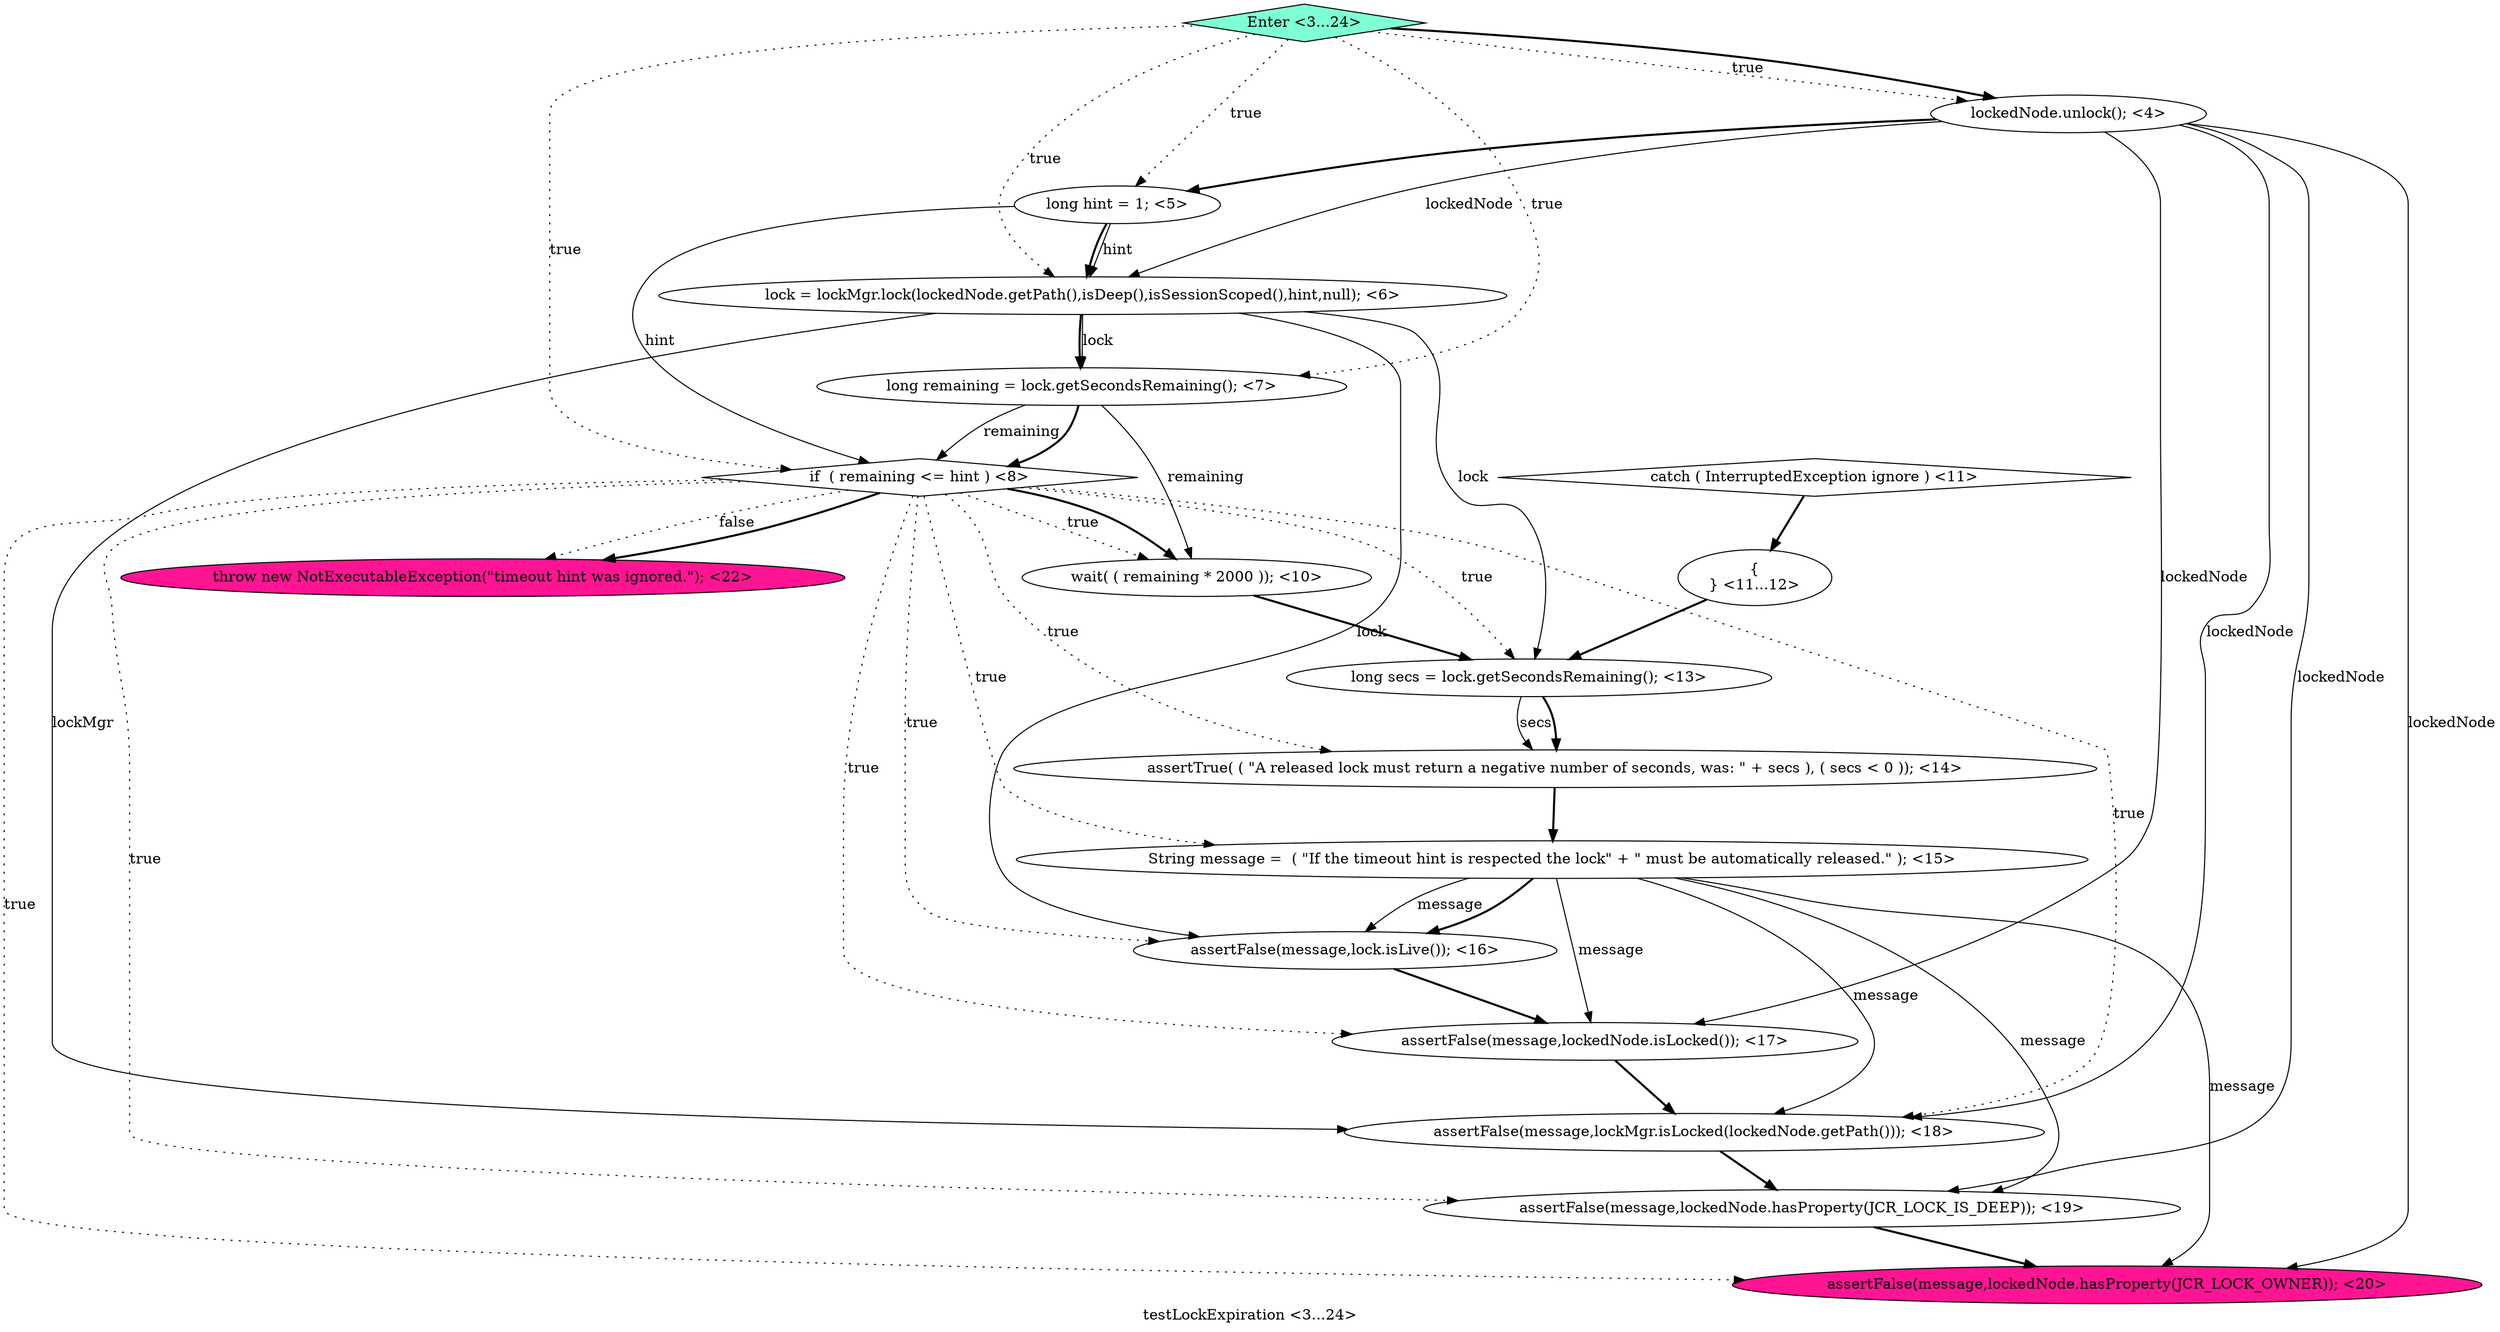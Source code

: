 digraph PDG {
label = "testLockExpiration <3...24>";
0.12 [style = filled, label = "assertFalse(message,lockedNode.isLocked()); <17>", fillcolor = white, shape = ellipse];
0.14 [style = filled, label = "assertFalse(message,lockedNode.hasProperty(JCR_LOCK_IS_DEEP)); <19>", fillcolor = white, shape = ellipse];
0.7 [style = filled, label = "{
} <11...12>", fillcolor = white, shape = ellipse];
0.0 [style = filled, label = "lockedNode.unlock(); <4>", fillcolor = white, shape = ellipse];
0.3 [style = filled, label = "long remaining = lock.getSecondsRemaining(); <7>", fillcolor = white, shape = ellipse];
0.17 [style = filled, label = "Enter <3...24>", fillcolor = aquamarine, shape = diamond];
0.5 [style = filled, label = "wait( ( remaining * 2000 )); <10>", fillcolor = white, shape = ellipse];
0.8 [style = filled, label = "long secs = lock.getSecondsRemaining(); <13>", fillcolor = white, shape = ellipse];
0.4 [style = filled, label = "if  ( remaining <= hint ) <8>", fillcolor = white, shape = diamond];
0.1 [style = filled, label = "long hint = 1; <5>", fillcolor = white, shape = ellipse];
0.9 [style = filled, label = "assertTrue( ( \"A released lock must return a negative number of seconds, was: \" + secs ), ( secs < 0 )); <14>", fillcolor = white, shape = ellipse];
0.11 [style = filled, label = "assertFalse(message,lock.isLive()); <16>", fillcolor = white, shape = ellipse];
0.16 [style = filled, label = "throw new NotExecutableException(\"timeout hint was ignored.\"); <22>", fillcolor = deeppink, shape = ellipse];
0.15 [style = filled, label = "assertFalse(message,lockedNode.hasProperty(JCR_LOCK_OWNER)); <20>", fillcolor = deeppink, shape = ellipse];
0.6 [style = filled, label = "catch ( InterruptedException ignore ) <11>", fillcolor = white, shape = diamond];
0.2 [style = filled, label = "lock = lockMgr.lock(lockedNode.getPath(),isDeep(),isSessionScoped(),hint,null); <6>", fillcolor = white, shape = ellipse];
0.10 [style = filled, label = "String message =  ( \"If the timeout hint is respected the lock\" + \" must be automatically released.\" ); <15>", fillcolor = white, shape = ellipse];
0.13 [style = filled, label = "assertFalse(message,lockMgr.isLocked(lockedNode.getPath())); <18>", fillcolor = white, shape = ellipse];
0.0 -> 0.1 [style = bold, label=""];
0.0 -> 0.2 [style = solid, label="lockedNode"];
0.0 -> 0.12 [style = solid, label="lockedNode"];
0.0 -> 0.13 [style = solid, label="lockedNode"];
0.0 -> 0.14 [style = solid, label="lockedNode"];
0.0 -> 0.15 [style = solid, label="lockedNode"];
0.1 -> 0.2 [style = solid, label="hint"];
0.1 -> 0.2 [style = bold, label=""];
0.1 -> 0.4 [style = solid, label="hint"];
0.2 -> 0.3 [style = solid, label="lock"];
0.2 -> 0.3 [style = bold, label=""];
0.2 -> 0.8 [style = solid, label="lock"];
0.2 -> 0.11 [style = solid, label="lock"];
0.2 -> 0.13 [style = solid, label="lockMgr"];
0.3 -> 0.4 [style = solid, label="remaining"];
0.3 -> 0.4 [style = bold, label=""];
0.3 -> 0.5 [style = solid, label="remaining"];
0.4 -> 0.5 [style = dotted, label="true"];
0.4 -> 0.5 [style = bold, label=""];
0.4 -> 0.8 [style = dotted, label="true"];
0.4 -> 0.9 [style = dotted, label="true"];
0.4 -> 0.10 [style = dotted, label="true"];
0.4 -> 0.11 [style = dotted, label="true"];
0.4 -> 0.12 [style = dotted, label="true"];
0.4 -> 0.13 [style = dotted, label="true"];
0.4 -> 0.14 [style = dotted, label="true"];
0.4 -> 0.15 [style = dotted, label="true"];
0.4 -> 0.16 [style = dotted, label="false"];
0.4 -> 0.16 [style = bold, label=""];
0.5 -> 0.8 [style = bold, label=""];
0.6 -> 0.7 [style = bold, label=""];
0.7 -> 0.8 [style = bold, label=""];
0.8 -> 0.9 [style = solid, label="secs"];
0.8 -> 0.9 [style = bold, label=""];
0.9 -> 0.10 [style = bold, label=""];
0.10 -> 0.11 [style = solid, label="message"];
0.10 -> 0.11 [style = bold, label=""];
0.10 -> 0.12 [style = solid, label="message"];
0.10 -> 0.13 [style = solid, label="message"];
0.10 -> 0.14 [style = solid, label="message"];
0.10 -> 0.15 [style = solid, label="message"];
0.11 -> 0.12 [style = bold, label=""];
0.12 -> 0.13 [style = bold, label=""];
0.13 -> 0.14 [style = bold, label=""];
0.14 -> 0.15 [style = bold, label=""];
0.17 -> 0.0 [style = dotted, label="true"];
0.17 -> 0.0 [style = bold, label=""];
0.17 -> 0.1 [style = dotted, label="true"];
0.17 -> 0.2 [style = dotted, label="true"];
0.17 -> 0.3 [style = dotted, label="true"];
0.17 -> 0.4 [style = dotted, label="true"];
}
